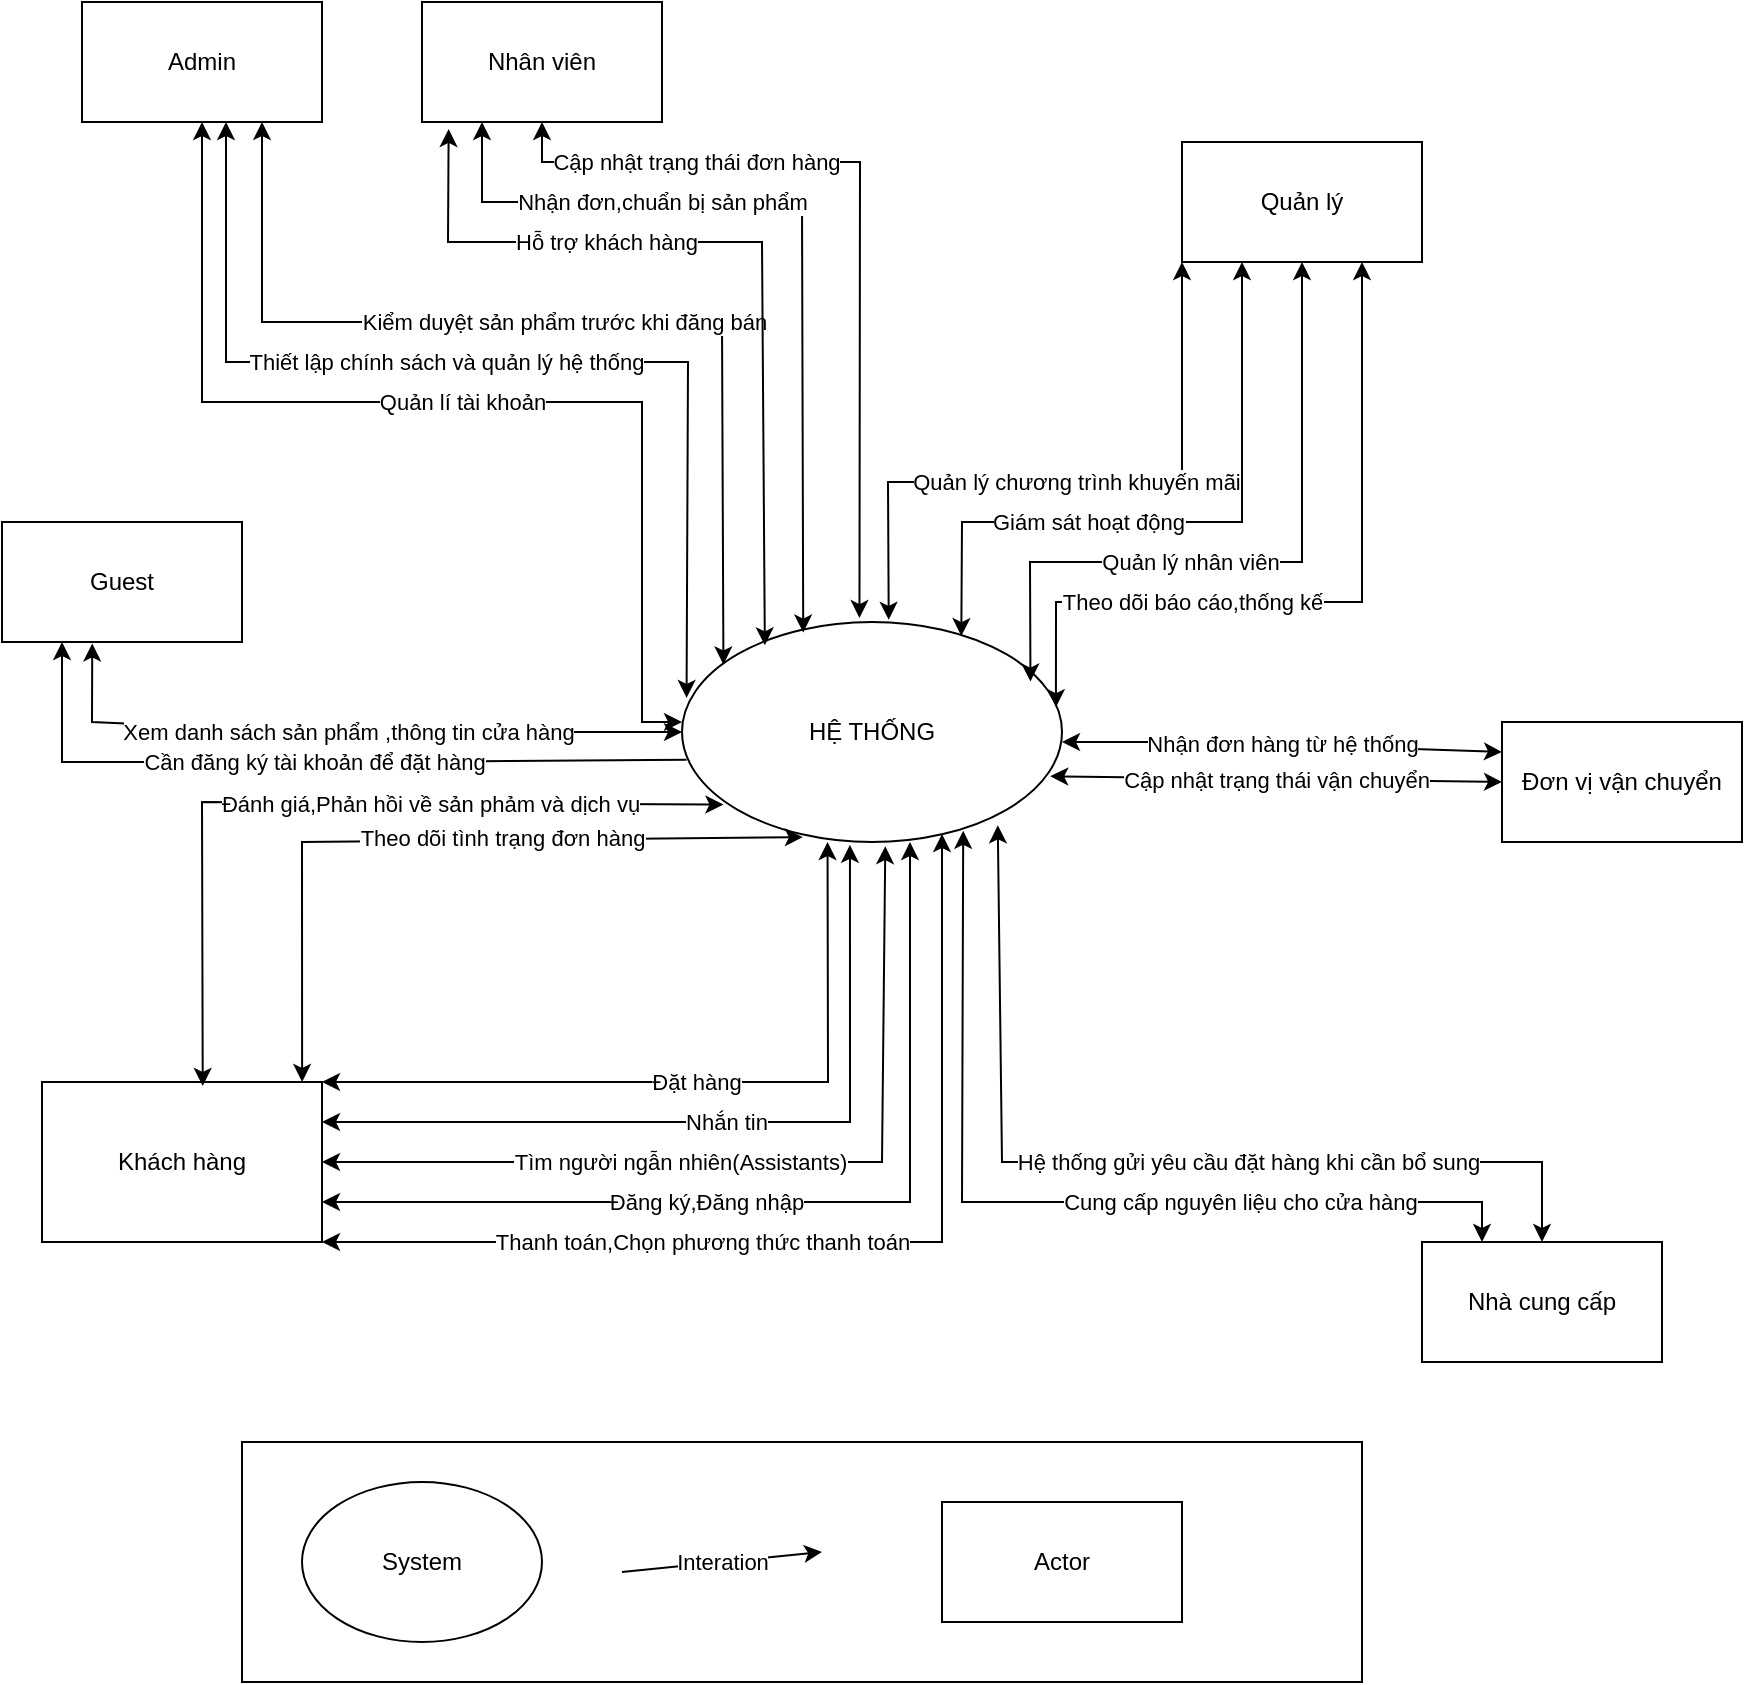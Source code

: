 <mxfile version="26.1.1" pages="2">
  <diagram name="CONTEXT" id="UaME_lrSHYEJ_UrBwXo2">
    <mxGraphModel dx="1434" dy="772" grid="1" gridSize="10" guides="1" tooltips="1" connect="1" arrows="1" fold="1" page="1" pageScale="1" pageWidth="850" pageHeight="1100" math="0" shadow="0">
      <root>
        <mxCell id="0" />
        <mxCell id="1" parent="0" />
        <mxCell id="0bEQjgoMfrxpZVptkMY_-1" value="HỆ THỐNG" style="ellipse;whiteSpace=wrap;html=1;" vertex="1" parent="1">
          <mxGeometry x="340" y="350" width="190" height="110" as="geometry" />
        </mxCell>
        <mxCell id="0bEQjgoMfrxpZVptkMY_-2" value="Khách hàng" style="rounded=0;whiteSpace=wrap;html=1;" vertex="1" parent="1">
          <mxGeometry x="20" y="580" width="140" height="80" as="geometry" />
        </mxCell>
        <mxCell id="0bEQjgoMfrxpZVptkMY_-3" value="Admin" style="rounded=0;whiteSpace=wrap;html=1;" vertex="1" parent="1">
          <mxGeometry x="40" y="40" width="120" height="60" as="geometry" />
        </mxCell>
        <mxCell id="0bEQjgoMfrxpZVptkMY_-4" value="Quản lí tài khoản" style="endArrow=classic;startArrow=classic;html=1;rounded=0;exitX=0.5;exitY=1;exitDx=0;exitDy=0;" edge="1" parent="1" source="0bEQjgoMfrxpZVptkMY_-3">
          <mxGeometry width="50" height="50" relative="1" as="geometry">
            <mxPoint x="400" y="420" as="sourcePoint" />
            <mxPoint x="340" y="400" as="targetPoint" />
            <Array as="points">
              <mxPoint x="100" y="240" />
              <mxPoint x="320" y="240" />
              <mxPoint x="320" y="400" />
            </Array>
          </mxGeometry>
        </mxCell>
        <mxCell id="0bEQjgoMfrxpZVptkMY_-5" value="Nhân viên" style="rounded=0;whiteSpace=wrap;html=1;" vertex="1" parent="1">
          <mxGeometry x="210" y="40" width="120" height="60" as="geometry" />
        </mxCell>
        <mxCell id="0bEQjgoMfrxpZVptkMY_-6" value="Quản lý" style="rounded=0;whiteSpace=wrap;html=1;" vertex="1" parent="1">
          <mxGeometry x="590" y="110" width="120" height="60" as="geometry" />
        </mxCell>
        <mxCell id="0bEQjgoMfrxpZVptkMY_-7" value="Nhà cung cấp" style="rounded=0;whiteSpace=wrap;html=1;" vertex="1" parent="1">
          <mxGeometry x="710" y="660" width="120" height="60" as="geometry" />
        </mxCell>
        <mxCell id="0bEQjgoMfrxpZVptkMY_-8" value="Đặt hàng" style="endArrow=classic;startArrow=classic;html=1;rounded=0;exitX=1;exitY=0;exitDx=0;exitDy=0;entryX=0.383;entryY=1;entryDx=0;entryDy=0;entryPerimeter=0;" edge="1" parent="1" source="0bEQjgoMfrxpZVptkMY_-2" target="0bEQjgoMfrxpZVptkMY_-1">
          <mxGeometry width="50" height="50" relative="1" as="geometry">
            <mxPoint x="400" y="420" as="sourcePoint" />
            <mxPoint x="450" y="370" as="targetPoint" />
            <Array as="points">
              <mxPoint x="413" y="580" />
            </Array>
          </mxGeometry>
        </mxCell>
        <mxCell id="0bEQjgoMfrxpZVptkMY_-9" value="Nhắn tin" style="endArrow=classic;startArrow=classic;html=1;rounded=0;exitX=1;exitY=0.25;exitDx=0;exitDy=0;entryX=0.442;entryY=1.013;entryDx=0;entryDy=0;entryPerimeter=0;" edge="1" parent="1" source="0bEQjgoMfrxpZVptkMY_-2" target="0bEQjgoMfrxpZVptkMY_-1">
          <mxGeometry width="50" height="50" relative="1" as="geometry">
            <mxPoint x="400" y="420" as="sourcePoint" />
            <mxPoint x="450" y="370" as="targetPoint" />
            <Array as="points">
              <mxPoint x="424" y="600" />
            </Array>
          </mxGeometry>
        </mxCell>
        <mxCell id="0bEQjgoMfrxpZVptkMY_-10" value="Tìm người ngẫn nhiên(Assistants)" style="endArrow=classic;startArrow=classic;html=1;rounded=0;entryX=0.535;entryY=1.019;entryDx=0;entryDy=0;exitX=1;exitY=0.5;exitDx=0;exitDy=0;entryPerimeter=0;" edge="1" parent="1" source="0bEQjgoMfrxpZVptkMY_-2" target="0bEQjgoMfrxpZVptkMY_-1">
          <mxGeometry x="-0.182" width="50" height="50" relative="1" as="geometry">
            <mxPoint x="143" y="610" as="sourcePoint" />
            <mxPoint x="440" y="460" as="targetPoint" />
            <Array as="points">
              <mxPoint x="440" y="620" />
            </Array>
            <mxPoint as="offset" />
          </mxGeometry>
        </mxCell>
        <mxCell id="0bEQjgoMfrxpZVptkMY_-11" value="Đơn vị vận chuyển" style="rounded=0;whiteSpace=wrap;html=1;" vertex="1" parent="1">
          <mxGeometry x="750" y="400" width="120" height="60" as="geometry" />
        </mxCell>
        <mxCell id="0bEQjgoMfrxpZVptkMY_-12" value="Quản lý nhân viên" style="endArrow=classic;startArrow=classic;html=1;rounded=0;entryX=0.5;entryY=1;entryDx=0;entryDy=0;exitX=0.917;exitY=0.271;exitDx=0;exitDy=0;exitPerimeter=0;" edge="1" parent="1" source="0bEQjgoMfrxpZVptkMY_-1" target="0bEQjgoMfrxpZVptkMY_-6">
          <mxGeometry x="-0.194" width="50" height="50" relative="1" as="geometry">
            <mxPoint x="520" y="400" as="sourcePoint" />
            <mxPoint x="450" y="370" as="targetPoint" />
            <Array as="points">
              <mxPoint x="514" y="320" />
              <mxPoint x="650" y="320" />
            </Array>
            <mxPoint as="offset" />
          </mxGeometry>
        </mxCell>
        <mxCell id="0bEQjgoMfrxpZVptkMY_-13" value="Guest" style="rounded=0;whiteSpace=wrap;html=1;" vertex="1" parent="1">
          <mxGeometry y="300" width="120" height="60" as="geometry" />
        </mxCell>
        <mxCell id="0bEQjgoMfrxpZVptkMY_-14" value="Thiết lập chính sách và quản lý hệ thống" style="endArrow=classic;startArrow=classic;html=1;rounded=0;entryX=0.012;entryY=0.345;entryDx=0;entryDy=0;entryPerimeter=0;" edge="1" parent="1" target="0bEQjgoMfrxpZVptkMY_-1">
          <mxGeometry x="-0.114" width="50" height="50" relative="1" as="geometry">
            <mxPoint x="112" y="100" as="sourcePoint" />
            <mxPoint x="400" y="350" as="targetPoint" />
            <Array as="points">
              <mxPoint x="112" y="220" />
              <mxPoint x="343" y="220" />
            </Array>
            <mxPoint as="offset" />
          </mxGeometry>
        </mxCell>
        <mxCell id="0bEQjgoMfrxpZVptkMY_-15" value="Đăng ký,Đăng nhập" style="endArrow=classic;startArrow=classic;html=1;rounded=0;exitX=1;exitY=0.75;exitDx=0;exitDy=0;" edge="1" parent="1" source="0bEQjgoMfrxpZVptkMY_-2">
          <mxGeometry x="-0.193" width="50" height="50" relative="1" as="geometry">
            <mxPoint x="260" y="400" as="sourcePoint" />
            <mxPoint x="454" y="460" as="targetPoint" />
            <Array as="points">
              <mxPoint x="454" y="640" />
            </Array>
            <mxPoint as="offset" />
          </mxGeometry>
        </mxCell>
        <mxCell id="0bEQjgoMfrxpZVptkMY_-16" value="Thanh toán,Chọn phương thức thanh toán" style="endArrow=classic;startArrow=classic;html=1;rounded=0;exitX=1;exitY=1;exitDx=0;exitDy=0;" edge="1" parent="1" source="0bEQjgoMfrxpZVptkMY_-2">
          <mxGeometry x="-0.26" width="50" height="50" relative="1" as="geometry">
            <mxPoint x="260" y="400" as="sourcePoint" />
            <mxPoint x="470" y="456" as="targetPoint" />
            <Array as="points">
              <mxPoint x="470" y="660" />
            </Array>
            <mxPoint as="offset" />
          </mxGeometry>
        </mxCell>
        <mxCell id="0bEQjgoMfrxpZVptkMY_-17" value="Theo dõi tình trạng đơn hàng" style="endArrow=classic;startArrow=classic;html=1;rounded=0;exitX=0.929;exitY=0;exitDx=0;exitDy=0;exitPerimeter=0;entryX=0.318;entryY=0.978;entryDx=0;entryDy=0;entryPerimeter=0;" edge="1" parent="1" source="0bEQjgoMfrxpZVptkMY_-2" target="0bEQjgoMfrxpZVptkMY_-1">
          <mxGeometry x="0.188" y="1" width="50" height="50" relative="1" as="geometry">
            <mxPoint x="260" y="400" as="sourcePoint" />
            <mxPoint x="310" y="350" as="targetPoint" />
            <Array as="points">
              <mxPoint x="150" y="460" />
            </Array>
            <mxPoint as="offset" />
          </mxGeometry>
        </mxCell>
        <mxCell id="0bEQjgoMfrxpZVptkMY_-18" value="Đánh giá,Phản hồi về sản phảm và dịch vụ" style="endArrow=classic;startArrow=classic;html=1;rounded=0;exitX=0.574;exitY=0.025;exitDx=0;exitDy=0;exitPerimeter=0;entryX=0.109;entryY=0.83;entryDx=0;entryDy=0;entryPerimeter=0;" edge="1" parent="1" source="0bEQjgoMfrxpZVptkMY_-2" target="0bEQjgoMfrxpZVptkMY_-1">
          <mxGeometry x="0.274" width="50" height="50" relative="1" as="geometry">
            <mxPoint x="170" y="360" as="sourcePoint" />
            <mxPoint x="220" y="310" as="targetPoint" />
            <Array as="points">
              <mxPoint x="100" y="440" />
            </Array>
            <mxPoint as="offset" />
          </mxGeometry>
        </mxCell>
        <mxCell id="0bEQjgoMfrxpZVptkMY_-19" value="Kiểm duyệt sản phẩm trước khi đăng bán" style="endArrow=classic;startArrow=classic;html=1;rounded=0;exitX=0.75;exitY=1;exitDx=0;exitDy=0;entryX=0.109;entryY=0.193;entryDx=0;entryDy=0;entryPerimeter=0;" edge="1" parent="1" source="0bEQjgoMfrxpZVptkMY_-3" target="0bEQjgoMfrxpZVptkMY_-1">
          <mxGeometry width="50" height="50" relative="1" as="geometry">
            <mxPoint x="160" y="350" as="sourcePoint" />
            <mxPoint x="360" y="360" as="targetPoint" />
            <Array as="points">
              <mxPoint x="130" y="200" />
              <mxPoint x="360" y="200" />
            </Array>
          </mxGeometry>
        </mxCell>
        <mxCell id="0bEQjgoMfrxpZVptkMY_-20" value="" style="endArrow=classic;startArrow=classic;html=1;rounded=0;entryX=0.74;entryY=0.949;entryDx=0;entryDy=0;entryPerimeter=0;exitX=0.25;exitY=0;exitDx=0;exitDy=0;" edge="1" parent="1" source="0bEQjgoMfrxpZVptkMY_-7" target="0bEQjgoMfrxpZVptkMY_-1">
          <mxGeometry width="50" height="50" relative="1" as="geometry">
            <mxPoint x="150" y="400" as="sourcePoint" />
            <mxPoint x="200" y="350" as="targetPoint" />
            <Array as="points">
              <mxPoint x="740" y="640" />
              <mxPoint x="480" y="640" />
            </Array>
          </mxGeometry>
        </mxCell>
        <mxCell id="0bEQjgoMfrxpZVptkMY_-21" value="Cung cấp nguyên liệu cho cửa hàng" style="edgeLabel;html=1;align=center;verticalAlign=middle;resizable=0;points=[];" vertex="1" connectable="0" parent="0bEQjgoMfrxpZVptkMY_-20">
          <mxGeometry x="-0.618" y="-1" relative="1" as="geometry">
            <mxPoint x="-52" y="1" as="offset" />
          </mxGeometry>
        </mxCell>
        <mxCell id="0bEQjgoMfrxpZVptkMY_-22" value="Hệ thống gửi yêu cầu đặt hàng khi cần bổ sung" style="endArrow=classic;startArrow=classic;html=1;rounded=0;exitX=0.5;exitY=0;exitDx=0;exitDy=0;entryX=0.831;entryY=0.924;entryDx=0;entryDy=0;entryPerimeter=0;" edge="1" parent="1" source="0bEQjgoMfrxpZVptkMY_-7" target="0bEQjgoMfrxpZVptkMY_-1">
          <mxGeometry x="-0.217" width="50" height="50" relative="1" as="geometry">
            <mxPoint x="710" y="660" as="sourcePoint" />
            <mxPoint x="500" y="450" as="targetPoint" />
            <Array as="points">
              <mxPoint x="770" y="620" />
              <mxPoint x="500" y="620" />
            </Array>
            <mxPoint as="offset" />
          </mxGeometry>
        </mxCell>
        <mxCell id="0bEQjgoMfrxpZVptkMY_-23" value="Xem danh sách sản phẩm ,thông tin cửa hàng" style="endArrow=classic;startArrow=classic;html=1;rounded=0;exitX=0.376;exitY=1.012;exitDx=0;exitDy=0;entryX=0;entryY=0.5;entryDx=0;entryDy=0;exitPerimeter=0;" edge="1" parent="1" source="0bEQjgoMfrxpZVptkMY_-13" target="0bEQjgoMfrxpZVptkMY_-1">
          <mxGeometry width="50" height="50" relative="1" as="geometry">
            <mxPoint x="210" y="400" as="sourcePoint" />
            <mxPoint x="260" y="350" as="targetPoint" />
            <Array as="points">
              <mxPoint x="45" y="400" />
              <mxPoint x="160" y="405" />
            </Array>
          </mxGeometry>
        </mxCell>
        <mxCell id="0bEQjgoMfrxpZVptkMY_-24" value="Cần đăng ký tài khoản để đặt hàng" style="endArrow=classic;html=1;rounded=0;entryX=0.25;entryY=1;entryDx=0;entryDy=0;exitX=0.012;exitY=0.626;exitDx=0;exitDy=0;exitPerimeter=0;" edge="1" parent="1" source="0bEQjgoMfrxpZVptkMY_-1" target="0bEQjgoMfrxpZVptkMY_-13">
          <mxGeometry width="50" height="50" relative="1" as="geometry">
            <mxPoint x="290" y="400" as="sourcePoint" />
            <mxPoint x="340" y="350" as="targetPoint" />
            <Array as="points">
              <mxPoint x="190" y="420" />
              <mxPoint x="30" y="420" />
            </Array>
          </mxGeometry>
        </mxCell>
        <mxCell id="0bEQjgoMfrxpZVptkMY_-25" value="Nhận đơn,chuẩn bị sản phẩm" style="endArrow=classic;startArrow=classic;html=1;rounded=0;entryX=0.25;entryY=1;entryDx=0;entryDy=0;exitX=0.319;exitY=0.048;exitDx=0;exitDy=0;exitPerimeter=0;" edge="1" parent="1" source="0bEQjgoMfrxpZVptkMY_-1" target="0bEQjgoMfrxpZVptkMY_-5">
          <mxGeometry x="0.372" width="50" height="50" relative="1" as="geometry">
            <mxPoint x="290" y="400" as="sourcePoint" />
            <mxPoint x="340" y="350" as="targetPoint" />
            <Array as="points">
              <mxPoint x="400" y="140" />
              <mxPoint x="240" y="140" />
            </Array>
            <mxPoint as="offset" />
          </mxGeometry>
        </mxCell>
        <mxCell id="0bEQjgoMfrxpZVptkMY_-26" value="Cập nhật trạng thái đơn hàng" style="endArrow=classic;startArrow=classic;html=1;rounded=0;entryX=0.5;entryY=1;entryDx=0;entryDy=0;exitX=0.467;exitY=-0.018;exitDx=0;exitDy=0;exitPerimeter=0;" edge="1" parent="1" source="0bEQjgoMfrxpZVptkMY_-1" target="0bEQjgoMfrxpZVptkMY_-5">
          <mxGeometry x="0.523" width="50" height="50" relative="1" as="geometry">
            <mxPoint x="440" y="340" as="sourcePoint" />
            <mxPoint x="340" y="350" as="targetPoint" />
            <Array as="points">
              <mxPoint x="429" y="120" />
              <mxPoint x="270" y="120" />
            </Array>
            <mxPoint as="offset" />
          </mxGeometry>
        </mxCell>
        <mxCell id="0bEQjgoMfrxpZVptkMY_-27" value="Hỗ trợ khách hàng" style="endArrow=classic;startArrow=classic;html=1;rounded=0;exitX=0.111;exitY=1.058;exitDx=0;exitDy=0;exitPerimeter=0;entryX=0.218;entryY=0.106;entryDx=0;entryDy=0;entryPerimeter=0;" edge="1" parent="1" source="0bEQjgoMfrxpZVptkMY_-5" target="0bEQjgoMfrxpZVptkMY_-1">
          <mxGeometry x="-0.347" width="50" height="50" relative="1" as="geometry">
            <mxPoint x="290" y="400" as="sourcePoint" />
            <mxPoint x="340" y="350" as="targetPoint" />
            <Array as="points">
              <mxPoint x="223" y="160" />
              <mxPoint x="380" y="160" />
            </Array>
            <mxPoint as="offset" />
          </mxGeometry>
        </mxCell>
        <mxCell id="0bEQjgoMfrxpZVptkMY_-28" value="Giám sát hoạt động" style="endArrow=classic;startArrow=classic;html=1;rounded=0;exitX=0.735;exitY=0.064;exitDx=0;exitDy=0;entryX=0.25;entryY=1;entryDx=0;entryDy=0;exitPerimeter=0;" edge="1" parent="1" source="0bEQjgoMfrxpZVptkMY_-1" target="0bEQjgoMfrxpZVptkMY_-6">
          <mxGeometry x="-0.265" width="50" height="50" relative="1" as="geometry">
            <mxPoint x="290" y="400" as="sourcePoint" />
            <mxPoint x="340" y="350" as="targetPoint" />
            <Array as="points">
              <mxPoint x="480" y="300" />
              <mxPoint x="620" y="300" />
            </Array>
            <mxPoint as="offset" />
          </mxGeometry>
        </mxCell>
        <mxCell id="0bEQjgoMfrxpZVptkMY_-29" value="Quản lý chương trình khuyến mãi" style="endArrow=classic;startArrow=classic;html=1;rounded=0;exitX=0.544;exitY=-0.01;exitDx=0;exitDy=0;exitPerimeter=0;entryX=0;entryY=1;entryDx=0;entryDy=0;" edge="1" parent="1" source="0bEQjgoMfrxpZVptkMY_-1" target="0bEQjgoMfrxpZVptkMY_-6">
          <mxGeometry width="50" height="50" relative="1" as="geometry">
            <mxPoint x="290" y="400" as="sourcePoint" />
            <mxPoint x="340" y="350" as="targetPoint" />
            <Array as="points">
              <mxPoint x="443" y="280" />
              <mxPoint x="590" y="280" />
            </Array>
          </mxGeometry>
        </mxCell>
        <mxCell id="0bEQjgoMfrxpZVptkMY_-30" value="Nhận đơn hàng từ hệ thống" style="endArrow=classic;startArrow=classic;html=1;rounded=0;entryX=0;entryY=0.25;entryDx=0;entryDy=0;" edge="1" parent="1" target="0bEQjgoMfrxpZVptkMY_-11">
          <mxGeometry width="50" height="50" relative="1" as="geometry">
            <mxPoint x="530" y="410" as="sourcePoint" />
            <mxPoint x="340" y="350" as="targetPoint" />
            <Array as="points">
              <mxPoint x="600" y="410" />
            </Array>
          </mxGeometry>
        </mxCell>
        <mxCell id="0bEQjgoMfrxpZVptkMY_-31" value="Cập nhật trạng thái vận chuyển" style="endArrow=classic;startArrow=classic;html=1;rounded=0;entryX=0;entryY=0.5;entryDx=0;entryDy=0;exitX=0.969;exitY=0.701;exitDx=0;exitDy=0;exitPerimeter=0;" edge="1" parent="1" source="0bEQjgoMfrxpZVptkMY_-1" target="0bEQjgoMfrxpZVptkMY_-11">
          <mxGeometry width="50" height="50" relative="1" as="geometry">
            <mxPoint x="290" y="400" as="sourcePoint" />
            <mxPoint x="340" y="350" as="targetPoint" />
          </mxGeometry>
        </mxCell>
        <mxCell id="0bEQjgoMfrxpZVptkMY_-32" value="Theo dõi báo cáo,thống kế" style="endArrow=classic;startArrow=classic;html=1;rounded=0;exitX=0.984;exitY=0.387;exitDx=0;exitDy=0;exitPerimeter=0;entryX=0.75;entryY=1;entryDx=0;entryDy=0;" edge="1" parent="1" source="0bEQjgoMfrxpZVptkMY_-1" target="0bEQjgoMfrxpZVptkMY_-6">
          <mxGeometry x="-0.359" width="50" height="50" relative="1" as="geometry">
            <mxPoint x="290" y="400" as="sourcePoint" />
            <mxPoint x="340" y="350" as="targetPoint" />
            <Array as="points">
              <mxPoint x="527" y="340" />
              <mxPoint x="680" y="340" />
            </Array>
            <mxPoint as="offset" />
          </mxGeometry>
        </mxCell>
        <mxCell id="0bEQjgoMfrxpZVptkMY_-33" value="" style="rounded=0;whiteSpace=wrap;html=1;" vertex="1" parent="1">
          <mxGeometry x="120" y="760" width="560" height="120" as="geometry" />
        </mxCell>
        <mxCell id="0bEQjgoMfrxpZVptkMY_-34" value="System" style="ellipse;whiteSpace=wrap;html=1;" vertex="1" parent="1">
          <mxGeometry x="150" y="780" width="120" height="80" as="geometry" />
        </mxCell>
        <mxCell id="0bEQjgoMfrxpZVptkMY_-35" value="Actor" style="rounded=0;whiteSpace=wrap;html=1;" vertex="1" parent="1">
          <mxGeometry x="470" y="790" width="120" height="60" as="geometry" />
        </mxCell>
        <mxCell id="0bEQjgoMfrxpZVptkMY_-36" value="Interation" style="endArrow=classic;html=1;rounded=0;entryX=0.643;entryY=0.667;entryDx=0;entryDy=0;entryPerimeter=0;" edge="1" parent="1">
          <mxGeometry width="50" height="50" relative="1" as="geometry">
            <mxPoint x="309.96" y="824.98" as="sourcePoint" />
            <mxPoint x="410.04" y="815.02" as="targetPoint" />
          </mxGeometry>
        </mxCell>
      </root>
    </mxGraphModel>
  </diagram>
  <diagram id="BZTIRNCxtp69p1Y_-32W" name="USECASE">
    <mxGraphModel dx="1593" dy="858" grid="1" gridSize="10" guides="1" tooltips="1" connect="1" arrows="1" fold="1" page="1" pageScale="1" pageWidth="850" pageHeight="1100" math="0" shadow="0">
      <root>
        <mxCell id="0" />
        <mxCell id="1" parent="0" />
        <mxCell id="DkjyJq_lKBYllYSpV5Oh-1" value="Khách hàng" style="shape=umlActor;verticalLabelPosition=bottom;verticalAlign=top;html=1;outlineConnect=0;" vertex="1" parent="1">
          <mxGeometry x="60" y="610" width="30" height="60" as="geometry" />
        </mxCell>
        <mxCell id="DkjyJq_lKBYllYSpV5Oh-2" value="Quản lý" style="shape=umlActor;verticalLabelPosition=bottom;verticalAlign=top;html=1;outlineConnect=0;" vertex="1" parent="1">
          <mxGeometry x="620" y="180" width="30" height="60" as="geometry" />
        </mxCell>
        <mxCell id="DkjyJq_lKBYllYSpV5Oh-3" value="Nh&lt;span style=&quot;background-color: transparent; color: light-dark(rgb(0, 0, 0), rgb(255, 255, 255));&quot;&gt;ân viên&lt;/span&gt;" style="shape=umlActor;verticalLabelPosition=bottom;verticalAlign=top;html=1;outlineConnect=0;" vertex="1" parent="1">
          <mxGeometry x="160" y="730" width="30" height="60" as="geometry" />
        </mxCell>
        <mxCell id="DkjyJq_lKBYllYSpV5Oh-5" value="Xem menu Chọn loại trà sữa" style="ellipse;whiteSpace=wrap;html=1;" vertex="1" parent="1">
          <mxGeometry x="305" y="300" width="120" height="80" as="geometry" />
        </mxCell>
        <mxCell id="DkjyJq_lKBYllYSpV5Oh-6" value="Login" style="ellipse;whiteSpace=wrap;html=1;" vertex="1" parent="1">
          <mxGeometry x="570" y="490" width="120" height="80" as="geometry" />
        </mxCell>
        <mxCell id="DkjyJq_lKBYllYSpV5Oh-7" value="Đặt hàng" style="ellipse;whiteSpace=wrap;html=1;" vertex="1" parent="1">
          <mxGeometry x="210" y="490" width="120" height="80" as="geometry" />
        </mxCell>
        <mxCell id="DkjyJq_lKBYllYSpV5Oh-8" value="Thanh toán" style="ellipse;whiteSpace=wrap;html=1;" vertex="1" parent="1">
          <mxGeometry x="280" y="670" width="120" height="80" as="geometry" />
        </mxCell>
        <mxCell id="DkjyJq_lKBYllYSpV5Oh-9" value="Kiểm tra trạng thái đơn hàng" style="ellipse;whiteSpace=wrap;html=1;" vertex="1" parent="1">
          <mxGeometry x="360" y="750" width="120" height="80" as="geometry" />
        </mxCell>
        <mxCell id="DkjyJq_lKBYllYSpV5Oh-10" value="Xác nhận đơn hàng" style="ellipse;whiteSpace=wrap;html=1;" vertex="1" parent="1">
          <mxGeometry x="330" y="870" width="120" height="80" as="geometry" />
        </mxCell>
        <mxCell id="DkjyJq_lKBYllYSpV5Oh-13" value="Cập nhật trạng thái hàng di chuyển" style="ellipse;whiteSpace=wrap;html=1;" vertex="1" parent="1">
          <mxGeometry x="620" y="690" width="120" height="80" as="geometry" />
        </mxCell>
        <mxCell id="2hnnUrCCODUDAO0wbJSL-1" value="Xác nhận giao hàng" style="ellipse;whiteSpace=wrap;html=1;" vertex="1" parent="1">
          <mxGeometry x="730" y="630" width="120" height="80" as="geometry" />
        </mxCell>
        <mxCell id="2hnnUrCCODUDAO0wbJSL-2" value="Shipper" style="shape=umlActor;verticalLabelPosition=bottom;verticalAlign=top;html=1;outlineConnect=0;" vertex="1" parent="1">
          <mxGeometry x="790" y="780" width="30" height="60" as="geometry" />
        </mxCell>
        <mxCell id="2hnnUrCCODUDAO0wbJSL-5" value="" style="endArrow=classic;html=1;rounded=0;exitX=0;exitY=0.333;exitDx=0;exitDy=0;exitPerimeter=0;entryX=0.758;entryY=0.938;entryDx=0;entryDy=0;entryPerimeter=0;" edge="1" parent="1" source="2hnnUrCCODUDAO0wbJSL-2" target="DkjyJq_lKBYllYSpV5Oh-13">
          <mxGeometry width="50" height="50" relative="1" as="geometry">
            <mxPoint x="400" y="670" as="sourcePoint" />
            <mxPoint x="450" y="620" as="targetPoint" />
          </mxGeometry>
        </mxCell>
        <mxCell id="2hnnUrCCODUDAO0wbJSL-6" value="" style="endArrow=classic;html=1;rounded=0;exitX=0;exitY=0.333;exitDx=0;exitDy=0;exitPerimeter=0;" edge="1" parent="1" source="2hnnUrCCODUDAO0wbJSL-2" target="2hnnUrCCODUDAO0wbJSL-1">
          <mxGeometry width="50" height="50" relative="1" as="geometry">
            <mxPoint x="400" y="670" as="sourcePoint" />
            <mxPoint x="450" y="620" as="targetPoint" />
          </mxGeometry>
        </mxCell>
        <mxCell id="2hnnUrCCODUDAO0wbJSL-7" value="" style="endArrow=classic;html=1;rounded=0;exitX=0;exitY=0.333;exitDx=0;exitDy=0;exitPerimeter=0;entryX=0.96;entryY=0.66;entryDx=0;entryDy=0;entryPerimeter=0;" edge="1" parent="1" source="2hnnUrCCODUDAO0wbJSL-2" target="DkjyJq_lKBYllYSpV5Oh-9">
          <mxGeometry width="50" height="50" relative="1" as="geometry">
            <mxPoint x="390" y="660" as="sourcePoint" />
            <mxPoint x="440" y="610" as="targetPoint" />
          </mxGeometry>
        </mxCell>
        <mxCell id="2hnnUrCCODUDAO0wbJSL-8" value="" style="endArrow=classic;html=1;rounded=0;entryX=0;entryY=1;entryDx=0;entryDy=0;exitX=1;exitY=0.333;exitDx=0;exitDy=0;exitPerimeter=0;" edge="1" parent="1" source="DkjyJq_lKBYllYSpV5Oh-1" target="DkjyJq_lKBYllYSpV5Oh-7">
          <mxGeometry width="50" height="50" relative="1" as="geometry">
            <mxPoint x="500" y="730" as="sourcePoint" />
            <mxPoint x="550" y="680" as="targetPoint" />
          </mxGeometry>
        </mxCell>
        <mxCell id="2hnnUrCCODUDAO0wbJSL-9" value="Admin" style="shape=umlActor;verticalLabelPosition=bottom;verticalAlign=top;html=1;outlineConnect=0;" vertex="1" parent="1">
          <mxGeometry x="950" y="470" width="30" height="60" as="geometry" />
        </mxCell>
        <mxCell id="2hnnUrCCODUDAO0wbJSL-10" value="Quản lý hệ thống" style="ellipse;whiteSpace=wrap;html=1;" vertex="1" parent="1">
          <mxGeometry x="760" y="450" width="120" height="80" as="geometry" />
        </mxCell>
        <mxCell id="2hnnUrCCODUDAO0wbJSL-11" value="Phân quyền người dùng" style="ellipse;whiteSpace=wrap;html=1;" vertex="1" parent="1">
          <mxGeometry x="800" y="535" width="120" height="80" as="geometry" />
        </mxCell>
        <mxCell id="2hnnUrCCODUDAO0wbJSL-12" value="" style="endArrow=classic;html=1;rounded=0;entryX=1;entryY=0.5;entryDx=0;entryDy=0;exitX=0;exitY=0.333;exitDx=0;exitDy=0;exitPerimeter=0;" edge="1" parent="1" source="2hnnUrCCODUDAO0wbJSL-9" target="2hnnUrCCODUDAO0wbJSL-10">
          <mxGeometry width="50" height="50" relative="1" as="geometry">
            <mxPoint x="420" y="630" as="sourcePoint" />
            <mxPoint x="470" y="580" as="targetPoint" />
          </mxGeometry>
        </mxCell>
        <mxCell id="2hnnUrCCODUDAO0wbJSL-13" value="" style="endArrow=classic;html=1;rounded=0;entryX=1;entryY=0.5;entryDx=0;entryDy=0;exitX=0;exitY=0.333;exitDx=0;exitDy=0;exitPerimeter=0;" edge="1" parent="1" source="2hnnUrCCODUDAO0wbJSL-9" target="2hnnUrCCODUDAO0wbJSL-11">
          <mxGeometry width="50" height="50" relative="1" as="geometry">
            <mxPoint x="420" y="630" as="sourcePoint" />
            <mxPoint x="470" y="580" as="targetPoint" />
          </mxGeometry>
        </mxCell>
        <mxCell id="2hnnUrCCODUDAO0wbJSL-14" value="Quản lý nhân viên" style="ellipse;whiteSpace=wrap;html=1;" vertex="1" parent="1">
          <mxGeometry x="730" y="260" width="120" height="80" as="geometry" />
        </mxCell>
        <mxCell id="2hnnUrCCODUDAO0wbJSL-15" value="Xem danh sách nhân viên" style="ellipse;whiteSpace=wrap;html=1;" vertex="1" parent="1">
          <mxGeometry x="820" y="360" width="120" height="80" as="geometry" />
        </mxCell>
        <mxCell id="2hnnUrCCODUDAO0wbJSL-16" value="Quản lý menu" style="ellipse;whiteSpace=wrap;html=1;" vertex="1" parent="1">
          <mxGeometry x="370" y="210" width="120" height="80" as="geometry" />
        </mxCell>
        <mxCell id="2hnnUrCCODUDAO0wbJSL-17" value="" style="endArrow=classic;html=1;rounded=0;exitX=0;exitY=0.333;exitDx=0;exitDy=0;exitPerimeter=0;entryX=1;entryY=0.5;entryDx=0;entryDy=0;" edge="1" parent="1" source="DkjyJq_lKBYllYSpV5Oh-2" target="2hnnUrCCODUDAO0wbJSL-16">
          <mxGeometry width="50" height="50" relative="1" as="geometry">
            <mxPoint x="420" y="550" as="sourcePoint" />
            <mxPoint x="370" y="290" as="targetPoint" />
          </mxGeometry>
        </mxCell>
        <mxCell id="2hnnUrCCODUDAO0wbJSL-22" value="&amp;lt;&amp;lt;extends&amp;gt;&amp;gt;" style="endArrow=open;endSize=12;dashed=1;html=1;rounded=0;exitX=0.5;exitY=0;exitDx=0;exitDy=0;entryX=1;entryY=0.5;entryDx=0;entryDy=0;" edge="1" parent="1" source="2hnnUrCCODUDAO0wbJSL-15" target="2hnnUrCCODUDAO0wbJSL-14">
          <mxGeometry width="160" relative="1" as="geometry">
            <mxPoint x="450" y="350" as="sourcePoint" />
            <mxPoint x="620" y="320" as="targetPoint" />
          </mxGeometry>
        </mxCell>
        <mxCell id="2hnnUrCCODUDAO0wbJSL-23" value="&amp;lt;&amp;lt;include&amp;gt;&amp;gt;" style="endArrow=open;endSize=12;dashed=1;html=1;rounded=0;exitX=0;exitY=1;exitDx=0;exitDy=0;entryX=0.5;entryY=0;entryDx=0;entryDy=0;" edge="1" parent="1" source="2hnnUrCCODUDAO0wbJSL-14" target="DkjyJq_lKBYllYSpV5Oh-6">
          <mxGeometry width="160" relative="1" as="geometry">
            <mxPoint x="785" y="390" as="sourcePoint" />
            <mxPoint x="789" y="349" as="targetPoint" />
          </mxGeometry>
        </mxCell>
        <mxCell id="2hnnUrCCODUDAO0wbJSL-24" value="&amp;lt;&amp;lt;include&amp;gt;&amp;gt;" style="endArrow=open;endSize=12;dashed=1;html=1;rounded=0;exitX=0.829;exitY=0.949;exitDx=0;exitDy=0;entryX=0.429;entryY=0.055;entryDx=0;entryDy=0;exitPerimeter=0;entryPerimeter=0;" edge="1" parent="1" source="2hnnUrCCODUDAO0wbJSL-16" target="DkjyJq_lKBYllYSpV5Oh-6">
          <mxGeometry width="160" relative="1" as="geometry">
            <mxPoint x="758" y="338" as="sourcePoint" />
            <mxPoint x="640" y="500" as="targetPoint" />
          </mxGeometry>
        </mxCell>
        <mxCell id="2hnnUrCCODUDAO0wbJSL-25" value="" style="endArrow=classic;html=1;rounded=0;entryX=0;entryY=0.5;entryDx=0;entryDy=0;exitX=1;exitY=0.333;exitDx=0;exitDy=0;exitPerimeter=0;" edge="1" parent="1" source="DkjyJq_lKBYllYSpV5Oh-1" target="DkjyJq_lKBYllYSpV5Oh-8">
          <mxGeometry width="50" height="50" relative="1" as="geometry">
            <mxPoint x="220" y="720" as="sourcePoint" />
            <mxPoint x="408" y="518" as="targetPoint" />
          </mxGeometry>
        </mxCell>
        <mxCell id="2hnnUrCCODUDAO0wbJSL-26" value="Guest" style="shape=umlActor;verticalLabelPosition=bottom;verticalAlign=top;html=1;" vertex="1" parent="1">
          <mxGeometry x="230" y="200" width="30" height="60" as="geometry" />
        </mxCell>
        <mxCell id="2hnnUrCCODUDAO0wbJSL-27" value="" style="endArrow=classic;html=1;rounded=0;entryX=0;entryY=1;entryDx=0;entryDy=0;exitX=1;exitY=0.333;exitDx=0;exitDy=0;exitPerimeter=0;" edge="1" parent="1" source="DkjyJq_lKBYllYSpV5Oh-1" target="DkjyJq_lKBYllYSpV5Oh-5">
          <mxGeometry width="50" height="50" relative="1" as="geometry">
            <mxPoint x="210" y="710" as="sourcePoint" />
            <mxPoint x="408" y="518" as="targetPoint" />
          </mxGeometry>
        </mxCell>
        <mxCell id="2hnnUrCCODUDAO0wbJSL-28" value="" style="endArrow=classic;html=1;rounded=0;exitX=1;exitY=0.333;exitDx=0;exitDy=0;exitPerimeter=0;" edge="1" parent="1" source="2hnnUrCCODUDAO0wbJSL-26" target="DkjyJq_lKBYllYSpV5Oh-5">
          <mxGeometry width="50" height="50" relative="1" as="geometry">
            <mxPoint x="230" y="730" as="sourcePoint" />
            <mxPoint x="418" y="528" as="targetPoint" />
          </mxGeometry>
        </mxCell>
        <mxCell id="2hnnUrCCODUDAO0wbJSL-29" value="" style="endArrow=classic;html=1;rounded=0;entryX=0;entryY=0.5;entryDx=0;entryDy=0;exitX=1;exitY=0.333;exitDx=0;exitDy=0;exitPerimeter=0;" edge="1" parent="1" source="DkjyJq_lKBYllYSpV5Oh-1" target="DkjyJq_lKBYllYSpV5Oh-9">
          <mxGeometry width="50" height="50" relative="1" as="geometry">
            <mxPoint x="240" y="740" as="sourcePoint" />
            <mxPoint x="428" y="538" as="targetPoint" />
          </mxGeometry>
        </mxCell>
        <mxCell id="WWEU4Oj0ffjX-Nwfm05e-2" value="" style="endArrow=classic;html=1;rounded=0;exitX=1;exitY=0.333;exitDx=0;exitDy=0;exitPerimeter=0;" edge="1" parent="1" source="DkjyJq_lKBYllYSpV5Oh-2" target="2hnnUrCCODUDAO0wbJSL-14">
          <mxGeometry width="50" height="50" relative="1" as="geometry">
            <mxPoint x="630" y="210" as="sourcePoint" />
            <mxPoint x="510" y="260" as="targetPoint" />
          </mxGeometry>
        </mxCell>
        <mxCell id="WWEU4Oj0ffjX-Nwfm05e-3" value="&amp;lt;&amp;lt;include&amp;gt;&amp;gt;" style="endArrow=open;endSize=12;dashed=1;html=1;rounded=0;exitX=0.451;exitY=1.002;exitDx=0;exitDy=0;exitPerimeter=0;" edge="1" parent="1" source="WWEU4Oj0ffjX-Nwfm05e-4" target="DkjyJq_lKBYllYSpV5Oh-6">
          <mxGeometry width="160" relative="1" as="geometry">
            <mxPoint x="632" y="220" as="sourcePoint" />
            <mxPoint x="628" y="514" as="targetPoint" />
          </mxGeometry>
        </mxCell>
        <mxCell id="WWEU4Oj0ffjX-Nwfm05e-4" value="Xem thống kê doanh thu" style="ellipse;whiteSpace=wrap;html=1;" vertex="1" parent="1">
          <mxGeometry x="580" y="290" width="120" height="80" as="geometry" />
        </mxCell>
        <mxCell id="WWEU4Oj0ffjX-Nwfm05e-5" value="" style="endArrow=classic;html=1;rounded=0;exitX=0.5;exitY=0.5;exitDx=0;exitDy=0;exitPerimeter=0;entryX=0.5;entryY=0;entryDx=0;entryDy=0;" edge="1" parent="1" source="DkjyJq_lKBYllYSpV5Oh-2" target="WWEU4Oj0ffjX-Nwfm05e-4">
          <mxGeometry width="50" height="50" relative="1" as="geometry">
            <mxPoint x="660" y="210" as="sourcePoint" />
            <mxPoint x="759" y="281" as="targetPoint" />
          </mxGeometry>
        </mxCell>
        <mxCell id="WWEU4Oj0ffjX-Nwfm05e-6" value="&amp;lt;&amp;lt;include&amp;gt;&amp;gt;" style="endArrow=open;endSize=12;dashed=1;html=1;rounded=0;exitX=0.978;exitY=0.693;exitDx=0;exitDy=0;entryX=0;entryY=0;entryDx=0;entryDy=0;exitPerimeter=0;" edge="1" parent="1" source="DkjyJq_lKBYllYSpV5Oh-5" target="DkjyJq_lKBYllYSpV5Oh-6">
          <mxGeometry width="160" relative="1" as="geometry">
            <mxPoint x="489" y="296" as="sourcePoint" />
            <mxPoint x="631" y="504" as="targetPoint" />
          </mxGeometry>
        </mxCell>
        <mxCell id="WWEU4Oj0ffjX-Nwfm05e-7" value="&amp;lt;&amp;lt;include&amp;gt;&amp;gt;" style="endArrow=open;endSize=12;dashed=1;html=1;rounded=0;exitX=0.986;exitY=0.285;exitDx=0;exitDy=0;exitPerimeter=0;" edge="1" parent="1" source="DkjyJq_lKBYllYSpV5Oh-7">
          <mxGeometry width="160" relative="1" as="geometry">
            <mxPoint x="507" y="405" as="sourcePoint" />
            <mxPoint x="580" y="512" as="targetPoint" />
          </mxGeometry>
        </mxCell>
        <mxCell id="WWEU4Oj0ffjX-Nwfm05e-8" value="&amp;lt;&amp;lt;include&amp;gt;&amp;gt;" style="endArrow=open;endSize=12;dashed=1;html=1;rounded=0;exitX=1.021;exitY=0.39;exitDx=0;exitDy=0;exitPerimeter=0;" edge="1" parent="1" source="DkjyJq_lKBYllYSpV5Oh-8" target="WWEU4Oj0ffjX-Nwfm05e-13">
          <mxGeometry width="160" relative="1" as="geometry">
            <mxPoint x="517" y="415" as="sourcePoint" />
            <mxPoint x="608" y="522" as="targetPoint" />
          </mxGeometry>
        </mxCell>
        <mxCell id="WWEU4Oj0ffjX-Nwfm05e-9" value="Đặt hàng nhanh" style="ellipse;whiteSpace=wrap;html=1;" vertex="1" parent="1">
          <mxGeometry x="370" y="400" width="120" height="80" as="geometry" />
        </mxCell>
        <mxCell id="WWEU4Oj0ffjX-Nwfm05e-10" value="&amp;lt;&amp;lt;extends&amp;gt;&amp;gt;" style="endArrow=open;endSize=12;dashed=1;html=1;rounded=0;exitX=0.792;exitY=0.963;exitDx=0;exitDy=0;exitPerimeter=0;" edge="1" parent="1" source="WWEU4Oj0ffjX-Nwfm05e-9" target="DkjyJq_lKBYllYSpV5Oh-7">
          <mxGeometry width="160" relative="1" as="geometry">
            <mxPoint x="160" y="530" as="sourcePoint" />
            <mxPoint x="489" y="519" as="targetPoint" />
          </mxGeometry>
        </mxCell>
        <mxCell id="WWEU4Oj0ffjX-Nwfm05e-11" value="&amp;lt;&amp;lt;include&amp;gt;&amp;gt;" style="endArrow=open;endSize=12;dashed=1;html=1;rounded=0;exitX=0.608;exitY=0.025;exitDx=0;exitDy=0;exitPerimeter=0;entryX=0.6;entryY=0.963;entryDx=0;entryDy=0;entryPerimeter=0;" edge="1" parent="1" source="DkjyJq_lKBYllYSpV5Oh-13" target="DkjyJq_lKBYllYSpV5Oh-6">
          <mxGeometry width="160" relative="1" as="geometry">
            <mxPoint x="513" y="651" as="sourcePoint" />
            <mxPoint x="604" y="572" as="targetPoint" />
          </mxGeometry>
        </mxCell>
        <mxCell id="WWEU4Oj0ffjX-Nwfm05e-12" value="&amp;lt;&amp;lt;include&amp;gt;&amp;gt;" style="endArrow=open;endSize=12;dashed=1;html=1;rounded=0;exitX=0.583;exitY=0.013;exitDx=0;exitDy=0;exitPerimeter=0;entryX=1;entryY=1;entryDx=0;entryDy=0;" edge="1" parent="1" source="2hnnUrCCODUDAO0wbJSL-1" target="DkjyJq_lKBYllYSpV5Oh-6">
          <mxGeometry width="160" relative="1" as="geometry">
            <mxPoint x="523" y="661" as="sourcePoint" />
            <mxPoint x="614" y="582" as="targetPoint" />
          </mxGeometry>
        </mxCell>
        <mxCell id="WWEU4Oj0ffjX-Nwfm05e-13" value="Xác nhận thanh toán" style="ellipse;whiteSpace=wrap;html=1;" vertex="1" parent="1">
          <mxGeometry x="460" y="670" width="120" height="80" as="geometry" />
        </mxCell>
        <mxCell id="WWEU4Oj0ffjX-Nwfm05e-14" value="&amp;lt;&amp;lt;include&amp;gt;&amp;gt;" style="endArrow=open;endSize=12;dashed=1;html=1;rounded=0;exitX=0.592;exitY=0.025;exitDx=0;exitDy=0;exitPerimeter=0;entryX=0.25;entryY=0.875;entryDx=0;entryDy=0;entryPerimeter=0;" edge="1" parent="1" source="WWEU4Oj0ffjX-Nwfm05e-13" target="DkjyJq_lKBYllYSpV5Oh-6">
          <mxGeometry width="160" relative="1" as="geometry">
            <mxPoint x="533" y="671" as="sourcePoint" />
            <mxPoint x="624" y="592" as="targetPoint" />
          </mxGeometry>
        </mxCell>
        <mxCell id="WWEU4Oj0ffjX-Nwfm05e-15" value="" style="rounded=0;whiteSpace=wrap;html=1;" vertex="1" parent="1">
          <mxGeometry x="170" y="970" width="610" height="110" as="geometry" />
        </mxCell>
        <mxCell id="WWEU4Oj0ffjX-Nwfm05e-16" value="Actor" style="shape=umlActor;verticalLabelPosition=bottom;verticalAlign=top;html=1;outlineConnect=0;" vertex="1" parent="1">
          <mxGeometry x="230" y="990" width="30" height="60" as="geometry" />
        </mxCell>
        <mxCell id="WWEU4Oj0ffjX-Nwfm05e-17" value="Usecase" style="ellipse;whiteSpace=wrap;html=1;" vertex="1" parent="1">
          <mxGeometry x="600" y="980" width="120" height="80" as="geometry" />
        </mxCell>
        <mxCell id="WWEU4Oj0ffjX-Nwfm05e-19" value="Relationship" style="endArrow=open;endSize=12;dashed=1;html=1;rounded=0;" edge="1" parent="1">
          <mxGeometry width="160" relative="1" as="geometry">
            <mxPoint x="290" y="1024.5" as="sourcePoint" />
            <mxPoint x="410" y="1025" as="targetPoint" />
          </mxGeometry>
        </mxCell>
        <mxCell id="WWEU4Oj0ffjX-Nwfm05e-20" value="Interation" style="endArrow=classic;html=1;rounded=0;" edge="1" parent="1">
          <mxGeometry x="0.053" y="-20" width="50" height="50" relative="1" as="geometry">
            <mxPoint x="470" y="1019.5" as="sourcePoint" />
            <mxPoint x="565" y="1019.5" as="targetPoint" />
            <mxPoint y="1" as="offset" />
          </mxGeometry>
        </mxCell>
        <mxCell id="WWEU4Oj0ffjX-Nwfm05e-23" value="" style="endArrow=classic;html=1;rounded=0;exitX=1;exitY=0.333;exitDx=0;exitDy=0;exitPerimeter=0;" edge="1" parent="1" source="DkjyJq_lKBYllYSpV5Oh-3" target="DkjyJq_lKBYllYSpV5Oh-10">
          <mxGeometry width="50" height="50" relative="1" as="geometry">
            <mxPoint x="420" y="580" as="sourcePoint" />
            <mxPoint x="470" y="530" as="targetPoint" />
          </mxGeometry>
        </mxCell>
        <mxCell id="WWEU4Oj0ffjX-Nwfm05e-24" value="&amp;lt;&amp;lt;include&amp;gt;&amp;gt;" style="endArrow=open;endSize=12;dashed=1;html=1;rounded=0;exitX=0.875;exitY=0.238;exitDx=0;exitDy=0;exitPerimeter=0;entryX=0.5;entryY=1;entryDx=0;entryDy=0;" edge="1" parent="1" source="DkjyJq_lKBYllYSpV5Oh-10" target="DkjyJq_lKBYllYSpV5Oh-6">
          <mxGeometry x="0.45" y="-4" width="160" relative="1" as="geometry">
            <mxPoint x="561" y="622" as="sourcePoint" />
            <mxPoint x="610" y="570" as="targetPoint" />
            <mxPoint as="offset" />
          </mxGeometry>
        </mxCell>
        <mxCell id="WWEU4Oj0ffjX-Nwfm05e-25" value="In hóa đơn" style="ellipse;whiteSpace=wrap;html=1;" vertex="1" parent="1">
          <mxGeometry x="340" y="530" width="120" height="80" as="geometry" />
        </mxCell>
        <mxCell id="WWEU4Oj0ffjX-Nwfm05e-26" value="" style="endArrow=classic;html=1;rounded=0;exitX=1;exitY=0.333;exitDx=0;exitDy=0;exitPerimeter=0;entryX=0;entryY=0.5;entryDx=0;entryDy=0;" edge="1" parent="1" source="DkjyJq_lKBYllYSpV5Oh-1" target="WWEU4Oj0ffjX-Nwfm05e-25">
          <mxGeometry width="50" height="50" relative="1" as="geometry">
            <mxPoint x="420" y="580" as="sourcePoint" />
            <mxPoint x="470" y="530" as="targetPoint" />
          </mxGeometry>
        </mxCell>
        <mxCell id="WWEU4Oj0ffjX-Nwfm05e-27" value="&amp;lt;&amp;lt;include&amp;gt;&amp;gt;" style="endArrow=open;endSize=12;dashed=1;html=1;rounded=0;exitX=0.917;exitY=0.2;exitDx=0;exitDy=0;exitPerimeter=0;entryX=0.033;entryY=0.663;entryDx=0;entryDy=0;entryPerimeter=0;" edge="1" parent="1" source="WWEU4Oj0ffjX-Nwfm05e-25" target="DkjyJq_lKBYllYSpV5Oh-6">
          <mxGeometry width="160" relative="1" as="geometry">
            <mxPoint x="478" y="513" as="sourcePoint" />
            <mxPoint x="590" y="522" as="targetPoint" />
          </mxGeometry>
        </mxCell>
        <mxCell id="WWEU4Oj0ffjX-Nwfm05e-28" value="" style="endArrow=classic;html=1;rounded=0;exitX=1;exitY=0.333;exitDx=0;exitDy=0;exitPerimeter=0;entryX=0.05;entryY=0.663;entryDx=0;entryDy=0;entryPerimeter=0;" edge="1" parent="1" source="DkjyJq_lKBYllYSpV5Oh-3" target="DkjyJq_lKBYllYSpV5Oh-9">
          <mxGeometry width="50" height="50" relative="1" as="geometry">
            <mxPoint x="200" y="760" as="sourcePoint" />
            <mxPoint x="431" y="867" as="targetPoint" />
          </mxGeometry>
        </mxCell>
        <mxCell id="WWEU4Oj0ffjX-Nwfm05e-29" value="&amp;lt;&amp;lt;include&amp;gt;&amp;gt;" style="endArrow=open;endSize=12;dashed=1;html=1;rounded=0;exitX=0.5;exitY=0;exitDx=0;exitDy=0;" edge="1" parent="1" source="DkjyJq_lKBYllYSpV5Oh-9">
          <mxGeometry width="160" relative="1" as="geometry">
            <mxPoint x="525" y="869" as="sourcePoint" />
            <mxPoint x="580" y="540" as="targetPoint" />
          </mxGeometry>
        </mxCell>
        <mxCell id="WWEU4Oj0ffjX-Nwfm05e-30" value="Cập nhật trạng thái đơn hàng" style="ellipse;whiteSpace=wrap;html=1;" vertex="1" parent="1">
          <mxGeometry x="490" y="870" width="120" height="80" as="geometry" />
        </mxCell>
        <mxCell id="WWEU4Oj0ffjX-Nwfm05e-31" value="" style="endArrow=classic;html=1;rounded=0;exitX=1;exitY=0.333;exitDx=0;exitDy=0;exitPerimeter=0;" edge="1" parent="1" source="DkjyJq_lKBYllYSpV5Oh-3" target="WWEU4Oj0ffjX-Nwfm05e-30">
          <mxGeometry width="50" height="50" relative="1" as="geometry">
            <mxPoint x="200" y="760" as="sourcePoint" />
            <mxPoint x="376" y="813" as="targetPoint" />
          </mxGeometry>
        </mxCell>
        <mxCell id="WWEU4Oj0ffjX-Nwfm05e-32" value="" style="endArrow=classic;html=1;rounded=0;entryX=1;entryY=0.5;entryDx=0;entryDy=0;exitX=0;exitY=0.333;exitDx=0;exitDy=0;exitPerimeter=0;" edge="1" parent="1" source="2hnnUrCCODUDAO0wbJSL-2" target="WWEU4Oj0ffjX-Nwfm05e-30">
          <mxGeometry width="50" height="50" relative="1" as="geometry">
            <mxPoint x="460" y="640" as="sourcePoint" />
            <mxPoint x="510" y="590" as="targetPoint" />
          </mxGeometry>
        </mxCell>
        <mxCell id="WWEU4Oj0ffjX-Nwfm05e-33" value="&amp;lt;&amp;lt;include&amp;gt;&amp;gt;" style="endArrow=open;endSize=12;dashed=1;html=1;rounded=0;exitX=0.614;exitY=-0.003;exitDx=0;exitDy=0;exitPerimeter=0;entryX=0.568;entryY=0.969;entryDx=0;entryDy=0;entryPerimeter=0;" edge="1" parent="1" source="WWEU4Oj0ffjX-Nwfm05e-30" target="DkjyJq_lKBYllYSpV5Oh-6">
          <mxGeometry x="-0.337" y="-2" width="160" relative="1" as="geometry">
            <mxPoint x="703" y="702" as="sourcePoint" />
            <mxPoint x="652" y="577" as="targetPoint" />
            <mxPoint as="offset" />
          </mxGeometry>
        </mxCell>
        <mxCell id="WWEU4Oj0ffjX-Nwfm05e-34" value="Chuyển khoảng ví điện tử" style="ellipse;whiteSpace=wrap;html=1;" vertex="1" parent="1">
          <mxGeometry x="200" y="600" width="110" height="60" as="geometry" />
        </mxCell>
        <mxCell id="WWEU4Oj0ffjX-Nwfm05e-35" value="Trả tiền mặt" style="ellipse;whiteSpace=wrap;html=1;" vertex="1" parent="1">
          <mxGeometry x="380" y="615" width="80" height="30" as="geometry" />
        </mxCell>
        <mxCell id="WWEU4Oj0ffjX-Nwfm05e-36" value="&amp;lt;&amp;lt;extends&amp;gt;&amp;gt;" style="endArrow=open;endSize=12;dashed=1;html=1;rounded=0;exitX=0.397;exitY=1.052;exitDx=0;exitDy=0;entryX=0;entryY=0;entryDx=0;entryDy=0;exitPerimeter=0;" edge="1" parent="1" source="WWEU4Oj0ffjX-Nwfm05e-34" target="DkjyJq_lKBYllYSpV5Oh-8">
          <mxGeometry width="160" relative="1" as="geometry">
            <mxPoint x="475" y="487" as="sourcePoint" />
            <mxPoint x="336" y="525" as="targetPoint" />
          </mxGeometry>
        </mxCell>
        <mxCell id="WWEU4Oj0ffjX-Nwfm05e-37" value="&amp;lt;&amp;lt;extends&amp;gt;&amp;gt;" style="endArrow=open;endSize=12;dashed=1;html=1;rounded=0;exitX=0;exitY=1;exitDx=0;exitDy=0;entryX=0.79;entryY=0.15;entryDx=0;entryDy=0;entryPerimeter=0;" edge="1" parent="1" source="WWEU4Oj0ffjX-Nwfm05e-35" target="DkjyJq_lKBYllYSpV5Oh-8">
          <mxGeometry width="160" relative="1" as="geometry">
            <mxPoint x="485" y="497" as="sourcePoint" />
            <mxPoint x="346" y="535" as="targetPoint" />
          </mxGeometry>
        </mxCell>
        <mxCell id="WWEU4Oj0ffjX-Nwfm05e-38" value="&amp;lt;&amp;lt;include&amp;gt;&amp;gt;" style="endArrow=open;endSize=12;dashed=1;html=1;rounded=0;exitX=0.058;exitY=0.317;exitDx=0;exitDy=0;exitPerimeter=0;" edge="1" parent="1" source="2hnnUrCCODUDAO0wbJSL-10" target="DkjyJq_lKBYllYSpV5Oh-6">
          <mxGeometry width="160" relative="1" as="geometry">
            <mxPoint x="758" y="338" as="sourcePoint" />
            <mxPoint x="640" y="500" as="targetPoint" />
          </mxGeometry>
        </mxCell>
        <mxCell id="WWEU4Oj0ffjX-Nwfm05e-39" value="&amp;lt;&amp;lt;include&amp;gt;&amp;gt;" style="endArrow=open;endSize=12;dashed=1;html=1;rounded=0;exitX=0;exitY=0.5;exitDx=0;exitDy=0;entryX=0.994;entryY=0.608;entryDx=0;entryDy=0;entryPerimeter=0;" edge="1" parent="1" source="2hnnUrCCODUDAO0wbJSL-11" target="DkjyJq_lKBYllYSpV5Oh-6">
          <mxGeometry width="160" relative="1" as="geometry">
            <mxPoint x="768" y="348" as="sourcePoint" />
            <mxPoint x="650" y="510" as="targetPoint" />
          </mxGeometry>
        </mxCell>
      </root>
    </mxGraphModel>
  </diagram>
</mxfile>
